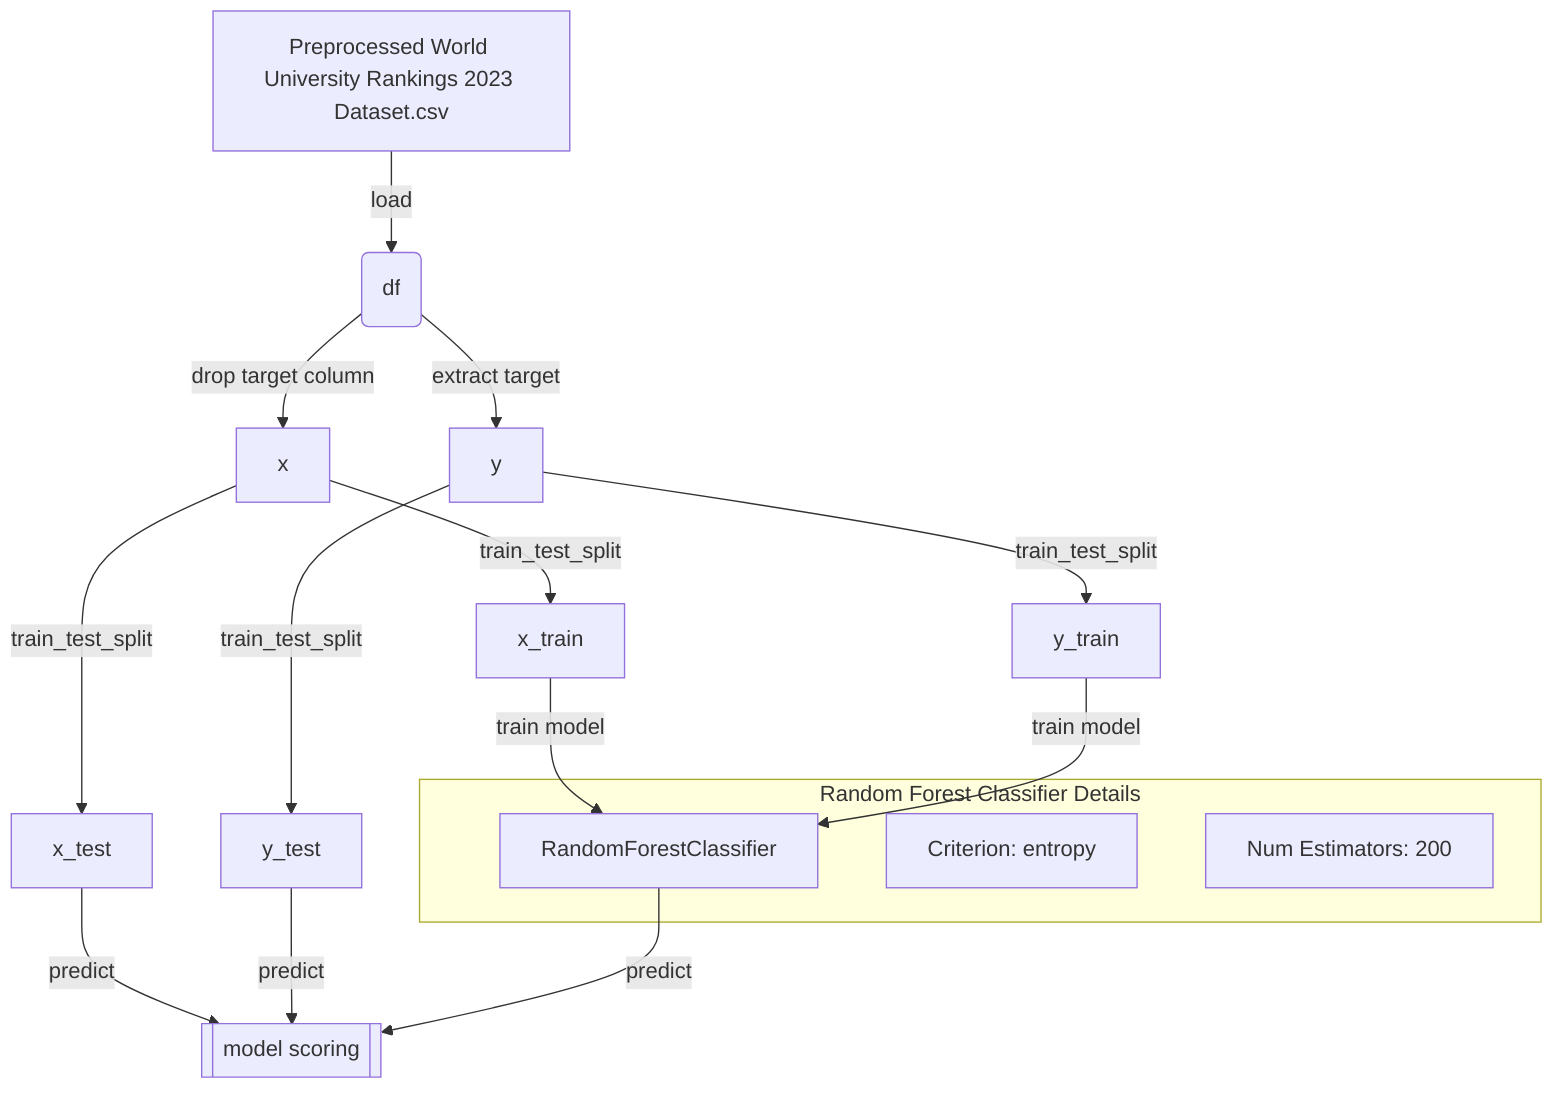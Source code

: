%% Mermaid.js Flowchart for Data Science Project from Notebook 43026144

flowchart TD
    %% Data Sources
    A["Preprocessed World University Rankings 2023 Dataset.csv"] -->|load| B(df)

    %% Data Preprocessing
    B -->|extract target| C[y]
    B -->|drop target column| D[x]

    %% Train-Test Split
    D -->|train_test_split| E[x_train]
    D -->|train_test_split| F[x_test]
    C -->|train_test_split| G[y_train]
    C -->|train_test_split| H[y_test]

    %% Model Training
    E -->|train model| I["RandomForestClassifier"]
    G -->|train model| I

    %% Model Details
    subgraph Random Forest Classifier Details
        I
        J["Criterion: entropy"]
        K["Num Estimators: 200"]
    end

    %% Model Scoring
    F -->|predict| L[[model scoring]]
    H -->|predict| L
    I -->|predict| L